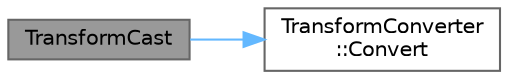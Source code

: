 digraph "TransformCast"
{
 // INTERACTIVE_SVG=YES
 // LATEX_PDF_SIZE
  bgcolor="transparent";
  edge [fontname=Helvetica,fontsize=10,labelfontname=Helvetica,labelfontsize=10];
  node [fontname=Helvetica,fontsize=10,shape=box,height=0.2,width=0.4];
  rankdir="LR";
  Node1 [id="Node000001",label="TransformCast",height=0.2,width=0.4,color="gray40", fillcolor="grey60", style="filled", fontcolor="black",tooltip="Casts one TransformType to ResultType using rules laid out by TransformConverter<>::Convert<>()."];
  Node1 -> Node2 [id="edge1_Node000001_Node000002",color="steelblue1",style="solid",tooltip=" "];
  Node2 [id="Node000002",label="TransformConverter\l::Convert",height=0.2,width=0.4,color="grey40", fillcolor="white", style="filled",URL="$da/db0/structTransformConverter.html#abb146a681a035dec0731707b6b922c6e",tooltip="Efficient NULL conversion."];
}
